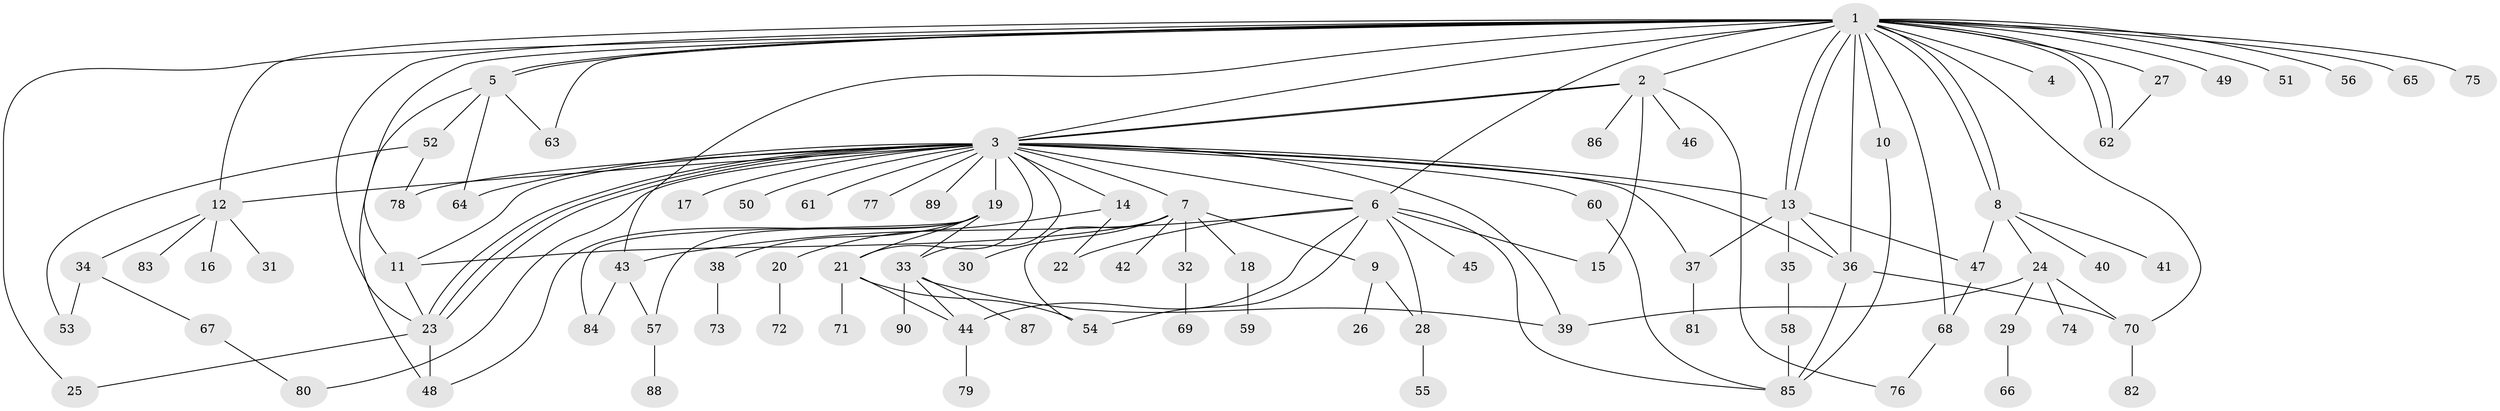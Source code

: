 // coarse degree distribution, {4: 0.13333333333333333, 6: 0.022222222222222223, 3: 0.17777777777777778, 9: 0.022222222222222223, 1: 0.4444444444444444, 19: 0.022222222222222223, 2: 0.044444444444444446, 5: 0.06666666666666667, 18: 0.022222222222222223, 8: 0.022222222222222223, 7: 0.022222222222222223}
// Generated by graph-tools (version 1.1) at 2025/45/03/06/25 01:45:10]
// undirected, 90 vertices, 139 edges
graph export_dot {
graph [start="1"]
  node [color=gray90,style=filled];
  1;
  2;
  3;
  4;
  5;
  6;
  7;
  8;
  9;
  10;
  11;
  12;
  13;
  14;
  15;
  16;
  17;
  18;
  19;
  20;
  21;
  22;
  23;
  24;
  25;
  26;
  27;
  28;
  29;
  30;
  31;
  32;
  33;
  34;
  35;
  36;
  37;
  38;
  39;
  40;
  41;
  42;
  43;
  44;
  45;
  46;
  47;
  48;
  49;
  50;
  51;
  52;
  53;
  54;
  55;
  56;
  57;
  58;
  59;
  60;
  61;
  62;
  63;
  64;
  65;
  66;
  67;
  68;
  69;
  70;
  71;
  72;
  73;
  74;
  75;
  76;
  77;
  78;
  79;
  80;
  81;
  82;
  83;
  84;
  85;
  86;
  87;
  88;
  89;
  90;
  1 -- 2;
  1 -- 3;
  1 -- 4;
  1 -- 5;
  1 -- 5;
  1 -- 6;
  1 -- 8;
  1 -- 8;
  1 -- 10;
  1 -- 11;
  1 -- 12;
  1 -- 13;
  1 -- 13;
  1 -- 23;
  1 -- 25;
  1 -- 27;
  1 -- 36;
  1 -- 43;
  1 -- 49;
  1 -- 51;
  1 -- 56;
  1 -- 62;
  1 -- 62;
  1 -- 63;
  1 -- 65;
  1 -- 68;
  1 -- 70;
  1 -- 75;
  2 -- 3;
  2 -- 3;
  2 -- 15;
  2 -- 46;
  2 -- 76;
  2 -- 86;
  3 -- 6;
  3 -- 7;
  3 -- 11;
  3 -- 12;
  3 -- 13;
  3 -- 14;
  3 -- 17;
  3 -- 19;
  3 -- 21;
  3 -- 23;
  3 -- 23;
  3 -- 23;
  3 -- 33;
  3 -- 36;
  3 -- 37;
  3 -- 39;
  3 -- 50;
  3 -- 60;
  3 -- 61;
  3 -- 64;
  3 -- 77;
  3 -- 78;
  3 -- 80;
  3 -- 89;
  5 -- 48;
  5 -- 52;
  5 -- 63;
  5 -- 64;
  6 -- 15;
  6 -- 22;
  6 -- 28;
  6 -- 43;
  6 -- 44;
  6 -- 45;
  6 -- 54;
  6 -- 85;
  7 -- 9;
  7 -- 11;
  7 -- 18;
  7 -- 30;
  7 -- 32;
  7 -- 42;
  7 -- 54;
  8 -- 24;
  8 -- 40;
  8 -- 41;
  8 -- 47;
  9 -- 26;
  9 -- 28;
  10 -- 85;
  11 -- 23;
  12 -- 16;
  12 -- 31;
  12 -- 34;
  12 -- 83;
  13 -- 35;
  13 -- 36;
  13 -- 37;
  13 -- 47;
  14 -- 20;
  14 -- 22;
  18 -- 59;
  19 -- 21;
  19 -- 33;
  19 -- 38;
  19 -- 48;
  19 -- 57;
  19 -- 84;
  20 -- 72;
  21 -- 44;
  21 -- 54;
  21 -- 71;
  23 -- 25;
  23 -- 48;
  24 -- 29;
  24 -- 39;
  24 -- 70;
  24 -- 74;
  27 -- 62;
  28 -- 55;
  29 -- 66;
  32 -- 69;
  33 -- 39;
  33 -- 44;
  33 -- 87;
  33 -- 90;
  34 -- 53;
  34 -- 67;
  35 -- 58;
  36 -- 70;
  36 -- 85;
  37 -- 81;
  38 -- 73;
  43 -- 57;
  43 -- 84;
  44 -- 79;
  47 -- 68;
  52 -- 53;
  52 -- 78;
  57 -- 88;
  58 -- 85;
  60 -- 85;
  67 -- 80;
  68 -- 76;
  70 -- 82;
}
